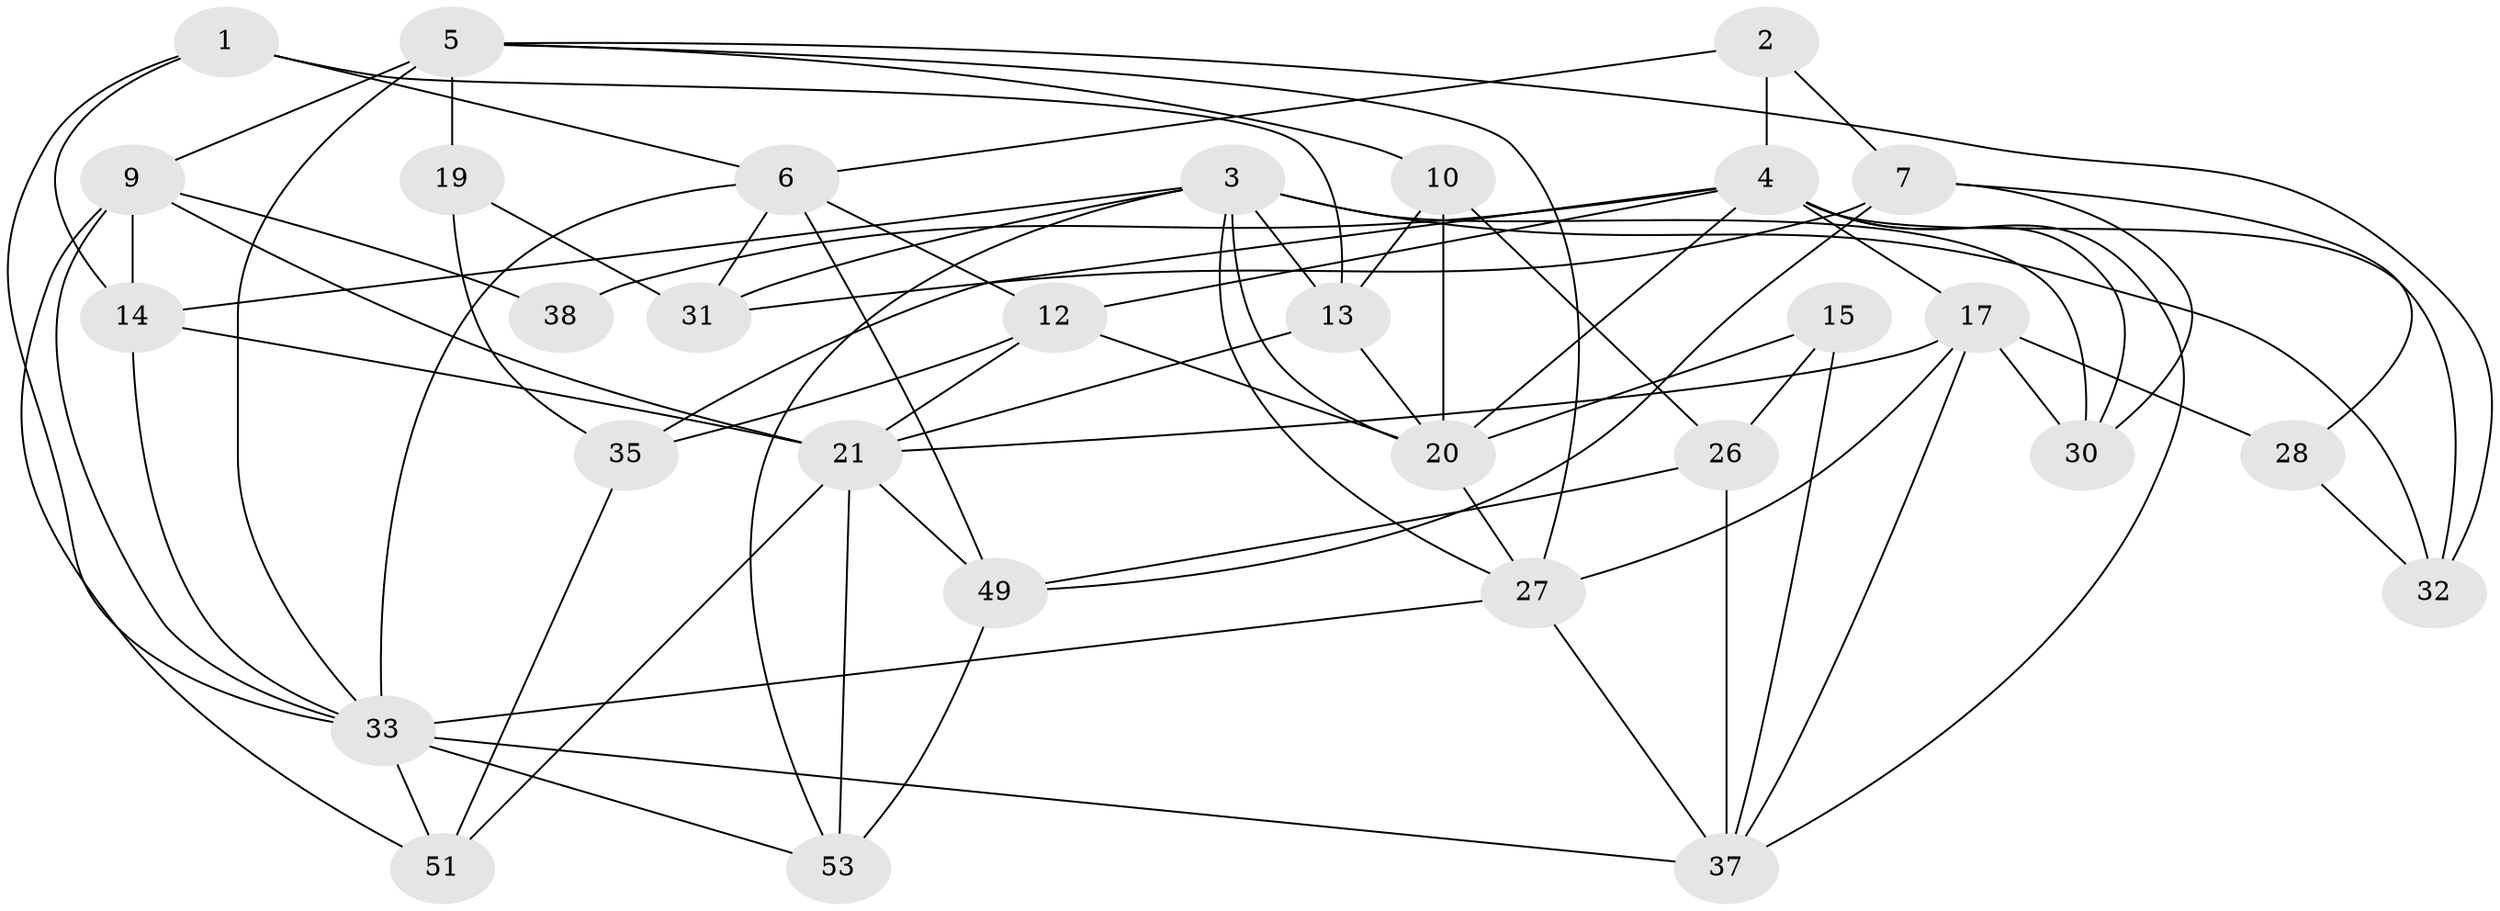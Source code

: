 // Generated by graph-tools (version 1.1) at 2025/23/03/03/25 07:23:57]
// undirected, 30 vertices, 76 edges
graph export_dot {
graph [start="1"]
  node [color=gray90,style=filled];
  1 [super="+8"];
  2 [super="+11"];
  3 [super="+54"];
  4 [super="+25"];
  5 [super="+41"];
  6 [super="+23"];
  7 [super="+16"];
  9 [super="+42"];
  10 [super="+40"];
  12 [super="+18"];
  13 [super="+36"];
  14 [super="+22"];
  15;
  17 [super="+29"];
  19;
  20 [super="+24"];
  21 [super="+50"];
  26 [super="+45"];
  27 [super="+52"];
  28 [super="+43"];
  30 [super="+48"];
  31 [super="+34"];
  32 [super="+47"];
  33 [super="+44"];
  35 [super="+46"];
  37 [super="+39"];
  38;
  49;
  51;
  53;
  1 -- 6;
  1 -- 33;
  1 -- 13;
  1 -- 14;
  2 -- 4;
  2 -- 7;
  2 -- 6;
  3 -- 32;
  3 -- 31;
  3 -- 13 [weight=2];
  3 -- 53;
  3 -- 30 [weight=2];
  3 -- 20;
  3 -- 14;
  3 -- 27;
  4 -- 37;
  4 -- 38;
  4 -- 32;
  4 -- 20;
  4 -- 12;
  4 -- 35;
  4 -- 17;
  4 -- 30;
  5 -- 10;
  5 -- 19;
  5 -- 32;
  5 -- 33 [weight=2];
  5 -- 27;
  5 -- 9;
  6 -- 31;
  6 -- 33;
  6 -- 49;
  6 -- 12;
  7 -- 30;
  7 -- 49;
  7 -- 28;
  7 -- 31;
  9 -- 21;
  9 -- 38;
  9 -- 14;
  9 -- 51;
  9 -- 33;
  10 -- 13;
  10 -- 20 [weight=2];
  10 -- 26;
  12 -- 21;
  12 -- 20;
  12 -- 35;
  13 -- 21;
  13 -- 20;
  14 -- 21 [weight=2];
  14 -- 33;
  15 -- 26;
  15 -- 20;
  15 -- 37;
  17 -- 27;
  17 -- 28 [weight=2];
  17 -- 21;
  17 -- 37;
  17 -- 30;
  19 -- 31;
  19 -- 35;
  20 -- 27;
  21 -- 51;
  21 -- 49;
  21 -- 53;
  26 -- 37;
  26 -- 49;
  27 -- 37;
  27 -- 33;
  28 -- 32;
  33 -- 53;
  33 -- 51;
  33 -- 37 [weight=2];
  35 -- 51;
  49 -- 53;
}
